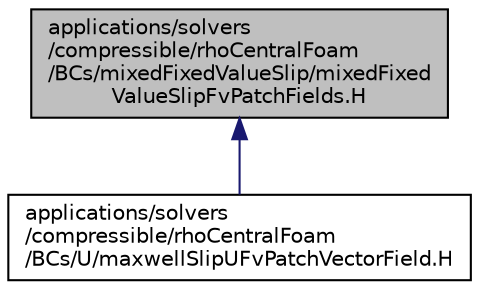 digraph "applications/solvers/compressible/rhoCentralFoam/BCs/mixedFixedValueSlip/mixedFixedValueSlipFvPatchFields.H"
{
  bgcolor="transparent";
  edge [fontname="Helvetica",fontsize="10",labelfontname="Helvetica",labelfontsize="10"];
  node [fontname="Helvetica",fontsize="10",shape=record];
  Node1 [label="applications/solvers\l/compressible/rhoCentralFoam\l/BCs/mixedFixedValueSlip/mixedFixed\lValueSlipFvPatchFields.H",height=0.2,width=0.4,color="black", fillcolor="grey75", style="filled", fontcolor="black"];
  Node1 -> Node2 [dir="back",color="midnightblue",fontsize="10",style="solid",fontname="Helvetica"];
  Node2 [label="applications/solvers\l/compressible/rhoCentralFoam\l/BCs/U/maxwellSlipUFvPatchVectorField.H",height=0.2,width=0.4,color="black",URL="$a03138.html"];
}
